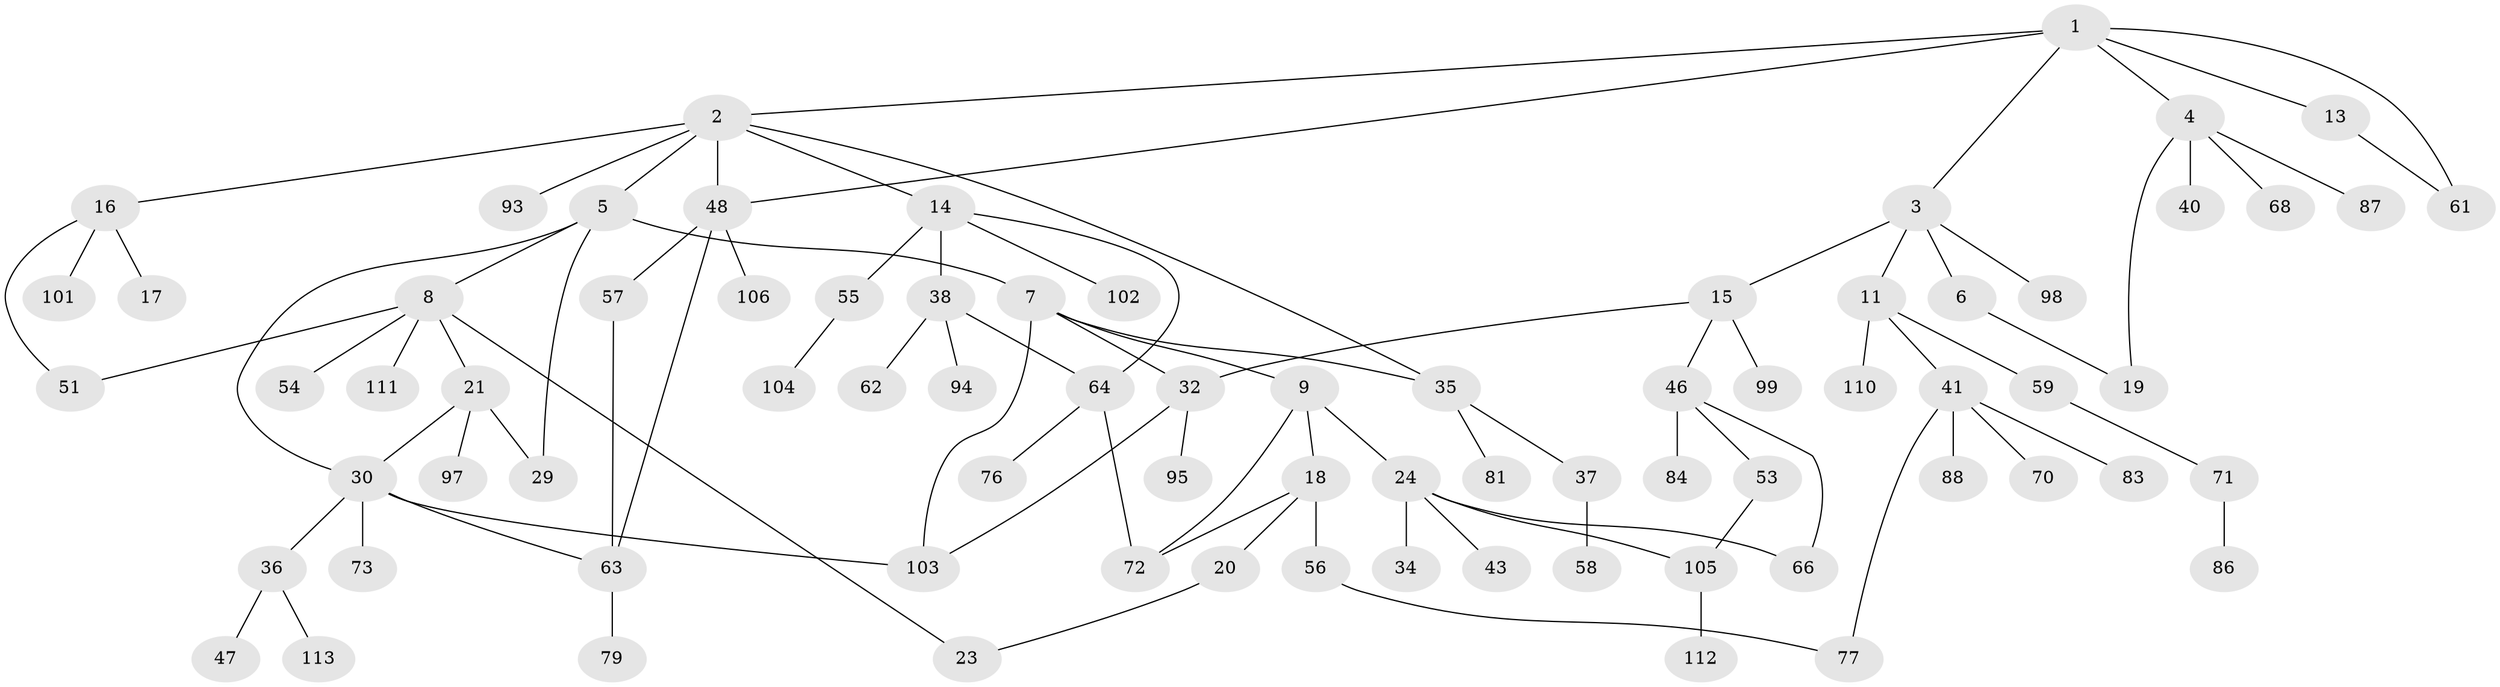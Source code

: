 // original degree distribution, {6: 0.035398230088495575, 7: 0.008849557522123894, 3: 0.20353982300884957, 4: 0.13274336283185842, 5: 0.017699115044247787, 2: 0.26548672566371684, 1: 0.336283185840708}
// Generated by graph-tools (version 1.1) at 2025/41/03/06/25 10:41:30]
// undirected, 78 vertices, 96 edges
graph export_dot {
graph [start="1"]
  node [color=gray90,style=filled];
  1 [super="+33"];
  2 [super="+65"];
  3 [super="+27"];
  4 [super="+12"];
  5 [super="+100"];
  6 [super="+78"];
  7 [super="+25"];
  8 [super="+26"];
  9 [super="+10"];
  11 [super="+22"];
  13;
  14 [super="+74"];
  15;
  16 [super="+42"];
  17 [super="+67"];
  18 [super="+39"];
  19;
  20 [super="+31"];
  21 [super="+91"];
  23;
  24 [super="+28"];
  29;
  30 [super="+82"];
  32 [super="+89"];
  34;
  35 [super="+45"];
  36;
  37 [super="+80"];
  38 [super="+52"];
  40;
  41 [super="+44"];
  43;
  46 [super="+50"];
  47;
  48 [super="+49"];
  51;
  53;
  54;
  55;
  56 [super="+75"];
  57;
  58 [super="+60"];
  59 [super="+108"];
  61 [super="+107"];
  62;
  63 [super="+92"];
  64 [super="+69"];
  66;
  68;
  70;
  71 [super="+109"];
  72 [super="+96"];
  73;
  76 [super="+85"];
  77 [super="+90"];
  79;
  81;
  83;
  84;
  86;
  87;
  88;
  93;
  94;
  95;
  97;
  98;
  99;
  101;
  102;
  103;
  104;
  105;
  106;
  110;
  111;
  112;
  113;
  1 -- 2;
  1 -- 3;
  1 -- 4;
  1 -- 13;
  1 -- 61;
  1 -- 48;
  2 -- 5;
  2 -- 14;
  2 -- 16;
  2 -- 35;
  2 -- 48;
  2 -- 93;
  3 -- 6;
  3 -- 11 [weight=2];
  3 -- 15;
  3 -- 98;
  4 -- 19;
  4 -- 40;
  4 -- 87;
  4 -- 68;
  5 -- 7;
  5 -- 8;
  5 -- 29;
  5 -- 30;
  6 -- 19;
  7 -- 9;
  7 -- 32;
  7 -- 35;
  7 -- 103;
  8 -- 21;
  8 -- 23;
  8 -- 51;
  8 -- 54;
  8 -- 111;
  9 -- 24;
  9 -- 72;
  9 -- 18;
  11 -- 41;
  11 -- 59;
  11 -- 110;
  13 -- 61;
  14 -- 38;
  14 -- 55;
  14 -- 102;
  14 -- 64;
  15 -- 46;
  15 -- 99;
  15 -- 32;
  16 -- 17;
  16 -- 51;
  16 -- 101;
  18 -- 20;
  18 -- 72;
  18 -- 56;
  20 -- 23;
  21 -- 29;
  21 -- 30;
  21 -- 97;
  24 -- 43;
  24 -- 34 [weight=2];
  24 -- 66;
  24 -- 105;
  30 -- 36;
  30 -- 73 [weight=2];
  30 -- 103;
  30 -- 63;
  32 -- 103;
  32 -- 95;
  35 -- 37;
  35 -- 81;
  36 -- 47;
  36 -- 113;
  37 -- 58;
  38 -- 64;
  38 -- 62;
  38 -- 94;
  41 -- 70;
  41 -- 88;
  41 -- 83;
  41 -- 77;
  46 -- 53;
  46 -- 66;
  46 -- 84;
  48 -- 57;
  48 -- 106;
  48 -- 63;
  53 -- 105;
  55 -- 104;
  56 -- 77;
  57 -- 63;
  59 -- 71;
  63 -- 79;
  64 -- 72;
  64 -- 76;
  71 -- 86;
  105 -- 112;
}
